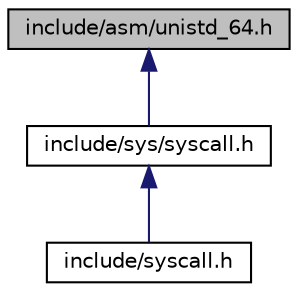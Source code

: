 digraph "include/asm/unistd_64.h"
{
 // LATEX_PDF_SIZE
  edge [fontname="Helvetica",fontsize="10",labelfontname="Helvetica",labelfontsize="10"];
  node [fontname="Helvetica",fontsize="10",shape=record];
  Node1 [label="include/asm/unistd_64.h",height=0.2,width=0.4,color="black", fillcolor="grey75", style="filled", fontcolor="black",tooltip=" "];
  Node1 -> Node2 [dir="back",color="midnightblue",fontsize="10",style="solid",fontname="Helvetica"];
  Node2 [label="include/sys/syscall.h",height=0.2,width=0.4,color="black", fillcolor="white", style="filled",URL="$sys_2syscall_8h.html",tooltip=" "];
  Node2 -> Node3 [dir="back",color="midnightblue",fontsize="10",style="solid",fontname="Helvetica"];
  Node3 [label="include/syscall.h",height=0.2,width=0.4,color="black", fillcolor="white", style="filled",URL="$syscall_8h.html",tooltip=" "];
}
